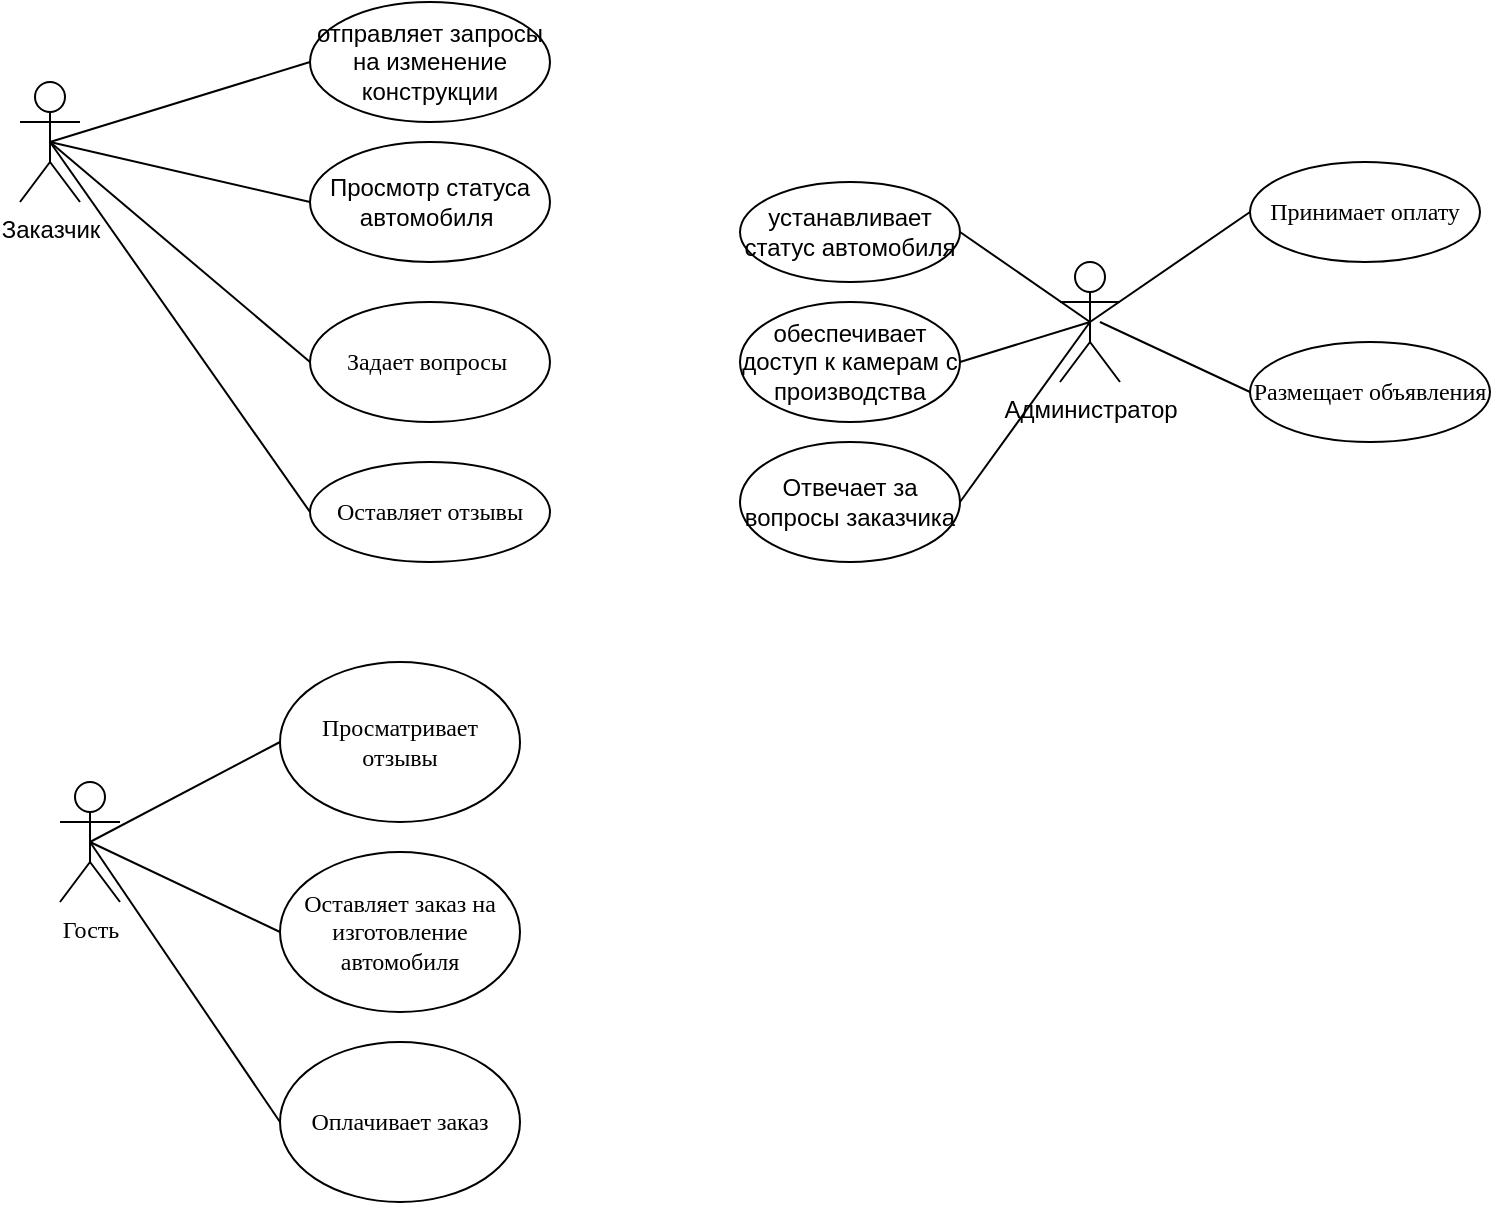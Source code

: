 <mxfile version="15.2.5" type="device"><diagram id="IU1Dnj8Xr8s9MNyXAwmO" name="Page-1"><mxGraphModel dx="1422" dy="762" grid="1" gridSize="10" guides="1" tooltips="1" connect="1" arrows="1" fold="1" page="1" pageScale="1" pageWidth="827" pageHeight="1169" math="0" shadow="0"><root><mxCell id="0"/><mxCell id="1" parent="0"/><mxCell id="KL0cNTgrCeVeuvkw_fJD-1" value="Администратор" style="shape=umlActor;verticalLabelPosition=bottom;verticalAlign=top;html=1;outlineConnect=0;" vertex="1" parent="1"><mxGeometry x="540" y="210" width="30" height="60" as="geometry"/></mxCell><mxCell id="KL0cNTgrCeVeuvkw_fJD-4" value="отправляет запросы на изменение конструкции" style="ellipse;whiteSpace=wrap;html=1;" vertex="1" parent="1"><mxGeometry x="165" y="80" width="120" height="60" as="geometry"/></mxCell><mxCell id="KL0cNTgrCeVeuvkw_fJD-5" value="Просмотр статуса автомобиля&amp;nbsp;" style="ellipse;whiteSpace=wrap;html=1;" vertex="1" parent="1"><mxGeometry x="165" y="150" width="120" height="60" as="geometry"/></mxCell><mxCell id="KL0cNTgrCeVeuvkw_fJD-6" value="обеспечивает доступ к камерам с производства" style="ellipse;whiteSpace=wrap;html=1;" vertex="1" parent="1"><mxGeometry x="380" y="230" width="110" height="60" as="geometry"/></mxCell><mxCell id="KL0cNTgrCeVeuvkw_fJD-7" value="устанавливает статус автомобиля" style="ellipse;whiteSpace=wrap;html=1;" vertex="1" parent="1"><mxGeometry x="380" y="170" width="110" height="50" as="geometry"/></mxCell><mxCell id="KL0cNTgrCeVeuvkw_fJD-9" value="Заказчик" style="shape=umlActor;verticalLabelPosition=bottom;verticalAlign=top;html=1;outlineConnect=0;" vertex="1" parent="1"><mxGeometry x="20" y="120" width="30" height="60" as="geometry"/></mxCell><mxCell id="KL0cNTgrCeVeuvkw_fJD-16" value="Отвечает за вопросы заказчика" style="ellipse;whiteSpace=wrap;html=1;" vertex="1" parent="1"><mxGeometry x="380" y="300" width="110" height="60" as="geometry"/></mxCell><mxCell id="KL0cNTgrCeVeuvkw_fJD-18" value="Гость" style="shape=umlActor;verticalLabelPosition=bottom;verticalAlign=top;html=1;outlineConnect=0;fontFamily=Times New Roman;" vertex="1" parent="1"><mxGeometry x="40" y="470" width="30" height="60" as="geometry"/></mxCell><mxCell id="KL0cNTgrCeVeuvkw_fJD-20" value="Задает вопросы&amp;nbsp;" style="ellipse;whiteSpace=wrap;html=1;fontFamily=Times New Roman;" vertex="1" parent="1"><mxGeometry x="165" y="230" width="120" height="60" as="geometry"/></mxCell><mxCell id="KL0cNTgrCeVeuvkw_fJD-21" value="Просматривает отзывы" style="ellipse;whiteSpace=wrap;html=1;fontFamily=Times New Roman;" vertex="1" parent="1"><mxGeometry x="150" y="410" width="120" height="80" as="geometry"/></mxCell><mxCell id="KL0cNTgrCeVeuvkw_fJD-22" value="Оставляет заказ на изготовление автомобиля" style="ellipse;whiteSpace=wrap;html=1;fontFamily=Times New Roman;" vertex="1" parent="1"><mxGeometry x="150" y="505" width="120" height="80" as="geometry"/></mxCell><mxCell id="KL0cNTgrCeVeuvkw_fJD-24" value="Оплачивает заказ" style="ellipse;whiteSpace=wrap;html=1;fontFamily=Times New Roman;" vertex="1" parent="1"><mxGeometry x="150" y="600" width="120" height="80" as="geometry"/></mxCell><mxCell id="KL0cNTgrCeVeuvkw_fJD-25" value="" style="endArrow=none;html=1;fontFamily=Times New Roman;entryX=0;entryY=0.5;entryDx=0;entryDy=0;exitX=0.5;exitY=0.5;exitDx=0;exitDy=0;exitPerimeter=0;" edge="1" parent="1" source="KL0cNTgrCeVeuvkw_fJD-9" target="KL0cNTgrCeVeuvkw_fJD-4"><mxGeometry width="50" height="50" relative="1" as="geometry"><mxPoint x="70" y="150" as="sourcePoint"/><mxPoint x="455" y="-50" as="targetPoint"/><Array as="points"/></mxGeometry></mxCell><mxCell id="KL0cNTgrCeVeuvkw_fJD-26" value="" style="endArrow=none;html=1;fontFamily=Times New Roman;entryX=0;entryY=0.5;entryDx=0;entryDy=0;exitX=0.5;exitY=0.5;exitDx=0;exitDy=0;exitPerimeter=0;" edge="1" parent="1" source="KL0cNTgrCeVeuvkw_fJD-9" target="KL0cNTgrCeVeuvkw_fJD-5"><mxGeometry width="50" height="50" relative="1" as="geometry"><mxPoint x="70" y="150" as="sourcePoint"/><mxPoint x="175" y="170" as="targetPoint"/></mxGeometry></mxCell><mxCell id="KL0cNTgrCeVeuvkw_fJD-27" value="" style="endArrow=none;html=1;fontFamily=Times New Roman;entryX=0;entryY=0.5;entryDx=0;entryDy=0;exitX=0.5;exitY=0.5;exitDx=0;exitDy=0;exitPerimeter=0;" edge="1" parent="1" source="KL0cNTgrCeVeuvkw_fJD-9" target="KL0cNTgrCeVeuvkw_fJD-20"><mxGeometry width="50" height="50" relative="1" as="geometry"><mxPoint x="70" y="150" as="sourcePoint"/><mxPoint x="155" y="240" as="targetPoint"/></mxGeometry></mxCell><mxCell id="KL0cNTgrCeVeuvkw_fJD-28" value="" style="endArrow=none;html=1;fontFamily=Times New Roman;entryX=1;entryY=0.5;entryDx=0;entryDy=0;exitX=0.5;exitY=0.5;exitDx=0;exitDy=0;exitPerimeter=0;" edge="1" parent="1" source="KL0cNTgrCeVeuvkw_fJD-1" target="KL0cNTgrCeVeuvkw_fJD-7"><mxGeometry width="50" height="50" relative="1" as="geometry"><mxPoint x="220" y="300" as="sourcePoint"/><mxPoint x="270" y="250" as="targetPoint"/></mxGeometry></mxCell><mxCell id="KL0cNTgrCeVeuvkw_fJD-29" value="" style="endArrow=none;html=1;fontFamily=Times New Roman;entryX=1;entryY=0.5;entryDx=0;entryDy=0;exitX=0.5;exitY=0.5;exitDx=0;exitDy=0;exitPerimeter=0;" edge="1" parent="1" source="KL0cNTgrCeVeuvkw_fJD-1" target="KL0cNTgrCeVeuvkw_fJD-6"><mxGeometry width="50" height="50" relative="1" as="geometry"><mxPoint x="340" y="330" as="sourcePoint"/><mxPoint x="390" y="280" as="targetPoint"/></mxGeometry></mxCell><mxCell id="KL0cNTgrCeVeuvkw_fJD-30" value="" style="endArrow=none;html=1;fontFamily=Times New Roman;entryX=1;entryY=0.5;entryDx=0;entryDy=0;exitX=0.5;exitY=0.5;exitDx=0;exitDy=0;exitPerimeter=0;" edge="1" parent="1" source="KL0cNTgrCeVeuvkw_fJD-1" target="KL0cNTgrCeVeuvkw_fJD-16"><mxGeometry width="50" height="50" relative="1" as="geometry"><mxPoint x="450" y="460" as="sourcePoint"/><mxPoint x="500" y="410" as="targetPoint"/></mxGeometry></mxCell><mxCell id="KL0cNTgrCeVeuvkw_fJD-31" value="" style="endArrow=none;html=1;fontFamily=Times New Roman;exitX=0.5;exitY=0.5;exitDx=0;exitDy=0;exitPerimeter=0;entryX=0;entryY=0.5;entryDx=0;entryDy=0;" edge="1" parent="1" source="KL0cNTgrCeVeuvkw_fJD-18" target="KL0cNTgrCeVeuvkw_fJD-21"><mxGeometry width="50" height="50" relative="1" as="geometry"><mxPoint x="100" y="520" as="sourcePoint"/><mxPoint x="150" y="470" as="targetPoint"/></mxGeometry></mxCell><mxCell id="KL0cNTgrCeVeuvkw_fJD-32" value="" style="endArrow=none;html=1;fontFamily=Times New Roman;exitX=0.5;exitY=0.5;exitDx=0;exitDy=0;exitPerimeter=0;entryX=0;entryY=0.5;entryDx=0;entryDy=0;" edge="1" parent="1" source="KL0cNTgrCeVeuvkw_fJD-18" target="KL0cNTgrCeVeuvkw_fJD-22"><mxGeometry width="50" height="50" relative="1" as="geometry"><mxPoint x="110" y="560" as="sourcePoint"/><mxPoint x="160" y="510" as="targetPoint"/></mxGeometry></mxCell><mxCell id="KL0cNTgrCeVeuvkw_fJD-33" value="" style="endArrow=none;html=1;fontFamily=Times New Roman;entryX=0;entryY=0.5;entryDx=0;entryDy=0;exitX=0.5;exitY=0.5;exitDx=0;exitDy=0;exitPerimeter=0;" edge="1" parent="1" source="KL0cNTgrCeVeuvkw_fJD-18" target="KL0cNTgrCeVeuvkw_fJD-24"><mxGeometry width="50" height="50" relative="1" as="geometry"><mxPoint x="90" y="640" as="sourcePoint"/><mxPoint x="140" y="590" as="targetPoint"/></mxGeometry></mxCell><mxCell id="KL0cNTgrCeVeuvkw_fJD-34" value="Оставляет отзывы" style="ellipse;whiteSpace=wrap;html=1;fontFamily=Times New Roman;" vertex="1" parent="1"><mxGeometry x="165" y="310" width="120" height="50" as="geometry"/></mxCell><mxCell id="KL0cNTgrCeVeuvkw_fJD-35" value="" style="endArrow=none;html=1;fontFamily=Times New Roman;entryX=0;entryY=0.5;entryDx=0;entryDy=0;exitX=0.5;exitY=0.5;exitDx=0;exitDy=0;exitPerimeter=0;" edge="1" parent="1" source="KL0cNTgrCeVeuvkw_fJD-9" target="KL0cNTgrCeVeuvkw_fJD-34"><mxGeometry width="50" height="50" relative="1" as="geometry"><mxPoint x="100" y="370" as="sourcePoint"/><mxPoint x="150" y="320" as="targetPoint"/></mxGeometry></mxCell><mxCell id="KL0cNTgrCeVeuvkw_fJD-36" value="Принимает оплату" style="ellipse;whiteSpace=wrap;html=1;fontFamily=Times New Roman;" vertex="1" parent="1"><mxGeometry x="635" y="160" width="115" height="50" as="geometry"/></mxCell><mxCell id="KL0cNTgrCeVeuvkw_fJD-37" value="Размещает объявления" style="ellipse;whiteSpace=wrap;html=1;fontFamily=Times New Roman;" vertex="1" parent="1"><mxGeometry x="635" y="250" width="120" height="50" as="geometry"/></mxCell><mxCell id="KL0cNTgrCeVeuvkw_fJD-38" value="" style="endArrow=none;html=1;fontFamily=Times New Roman;entryX=0;entryY=0.5;entryDx=0;entryDy=0;exitX=0.5;exitY=0.5;exitDx=0;exitDy=0;exitPerimeter=0;" edge="1" parent="1" source="KL0cNTgrCeVeuvkw_fJD-1" target="KL0cNTgrCeVeuvkw_fJD-36"><mxGeometry width="50" height="50" relative="1" as="geometry"><mxPoint x="570" y="430" as="sourcePoint"/><mxPoint x="620" y="380" as="targetPoint"/></mxGeometry></mxCell><mxCell id="KL0cNTgrCeVeuvkw_fJD-39" value="" style="endArrow=none;html=1;fontFamily=Times New Roman;entryX=0;entryY=0.5;entryDx=0;entryDy=0;" edge="1" parent="1" target="KL0cNTgrCeVeuvkw_fJD-37"><mxGeometry width="50" height="50" relative="1" as="geometry"><mxPoint x="560" y="240" as="sourcePoint"/><mxPoint x="550" y="420" as="targetPoint"/></mxGeometry></mxCell></root></mxGraphModel></diagram></mxfile>